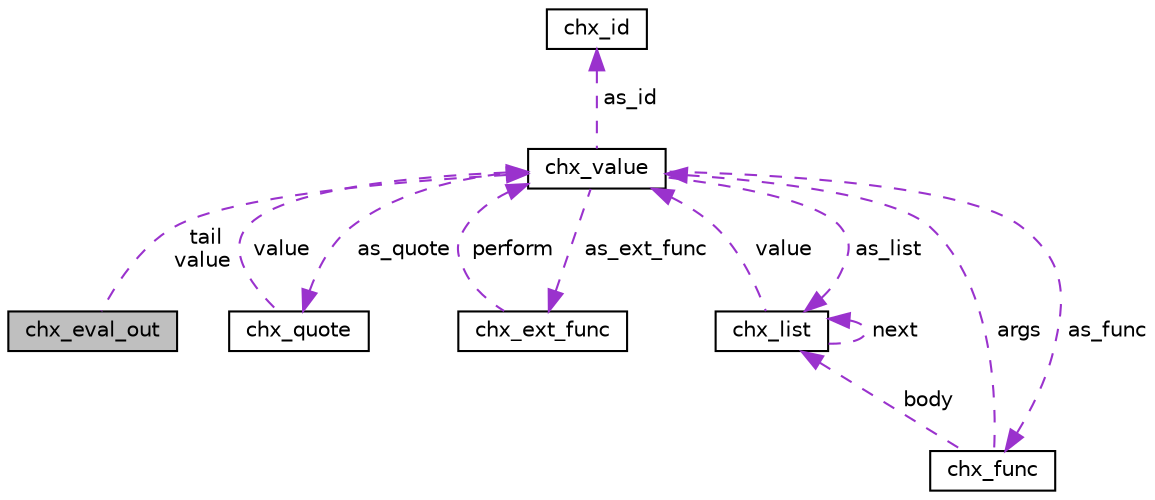 digraph "chx_eval_out"
{
 // LATEX_PDF_SIZE
  edge [fontname="Helvetica",fontsize="10",labelfontname="Helvetica",labelfontsize="10"];
  node [fontname="Helvetica",fontsize="10",shape=record];
  Node1 [label="chx_eval_out",height=0.2,width=0.4,color="black", fillcolor="grey75", style="filled", fontcolor="black",tooltip=" "];
  Node2 -> Node1 [dir="back",color="darkorchid3",fontsize="10",style="dashed",label=" tail\nvalue" ,fontname="Helvetica"];
  Node2 [label="chx_value",height=0.2,width=0.4,color="black", fillcolor="white", style="filled",URL="$structchx__value.html",tooltip="Represents a value in the cheax environment."];
  Node3 -> Node2 [dir="back",color="darkorchid3",fontsize="10",style="dashed",label=" as_quote" ,fontname="Helvetica"];
  Node3 [label="chx_quote",height=0.2,width=0.4,color="black", fillcolor="white", style="filled",URL="$structchx__quote.html",tooltip="Quoted value type."];
  Node2 -> Node3 [dir="back",color="darkorchid3",fontsize="10",style="dashed",label=" value" ,fontname="Helvetica"];
  Node4 -> Node2 [dir="back",color="darkorchid3",fontsize="10",style="dashed",label=" as_ext_func" ,fontname="Helvetica"];
  Node4 [label="chx_ext_func",height=0.2,width=0.4,color="black", fillcolor="white", style="filled",URL="$structchx__ext__func.html",tooltip="Cheax external/user function expression."];
  Node2 -> Node4 [dir="back",color="darkorchid3",fontsize="10",style="dashed",label=" perform" ,fontname="Helvetica"];
  Node5 -> Node2 [dir="back",color="darkorchid3",fontsize="10",style="dashed",label=" as_id" ,fontname="Helvetica"];
  Node5 [label="chx_id",height=0.2,width=0.4,color="black", fillcolor="white", style="filled",URL="$structchx__id.html",tooltip="Identifier type."];
  Node6 -> Node2 [dir="back",color="darkorchid3",fontsize="10",style="dashed",label=" as_list" ,fontname="Helvetica"];
  Node6 [label="chx_list",height=0.2,width=0.4,color="black", fillcolor="white", style="filled",URL="$structchx__list.html",tooltip="List type."];
  Node6 -> Node6 [dir="back",color="darkorchid3",fontsize="10",style="dashed",label=" next" ,fontname="Helvetica"];
  Node2 -> Node6 [dir="back",color="darkorchid3",fontsize="10",style="dashed",label=" value" ,fontname="Helvetica"];
  Node7 -> Node2 [dir="back",color="darkorchid3",fontsize="10",style="dashed",label=" as_func" ,fontname="Helvetica"];
  Node7 [label="chx_func",height=0.2,width=0.4,color="black", fillcolor="white", style="filled",URL="$structchx__func.html",tooltip="Function or macro type."];
  Node6 -> Node7 [dir="back",color="darkorchid3",fontsize="10",style="dashed",label=" body" ,fontname="Helvetica"];
  Node2 -> Node7 [dir="back",color="darkorchid3",fontsize="10",style="dashed",label=" args" ,fontname="Helvetica"];
}
